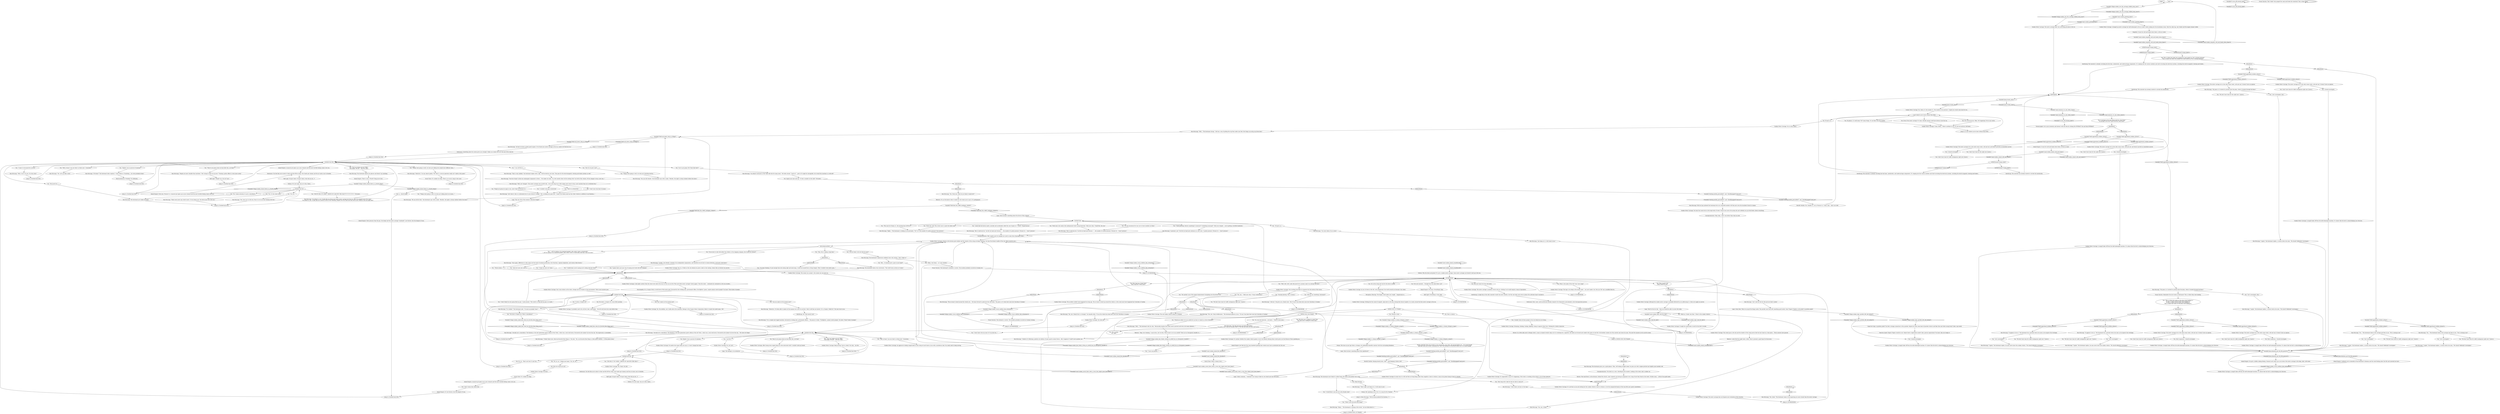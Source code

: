 # SOUTHCOAST / SUNKEN MOTOR CARRIAGE
# Tyre tracks lead to a sunken motor carriage.
# ==================================================
digraph G {
	  0 [label="START"];
	  1 [label="input"];
	  2 [label="Inland Empire: It must be cold and lonely down there, in the icy water."];
	  3 [label="Kim Kitsuragi: \"My guess is it started its journey from the plaza, where it backed through the fence.\""];
	  4 [label="You: I should investigate."];
	  5 [label="You: \"How long will it take for the low tide to come in?\""];
	  6 [label="You: \"Haha, very funny -- so I can't whistle.\""];
	  7 [label="You: \"I don't think I'm ever gonna find my gun.\" (Look around.) \"The world is so big and my gun is so small...\""];
	  8 [label="You: Squint your eyes and say: \"Is that a number on the side?\" (Proceed.)"];
	  9 [label="Jump to: [Untitled hub (03)]"];
	  10 [label="Jump to: [Untitled hub (03)]"];
	  11 [label="Sunken Motor Carriage: No matter how many times you say it, it won't change the truth."];
	  12 [label="Sunken Motor Carriage: You were not."];
	  13 [label="Variable[\"village.sunken_viscal_confirms_kim_estimation\"]"];
	  14 [label="Variable[\"village.sunken_viscal_confirms_kim_estimation\"]", shape=diamond];
	  15 [label="!(Variable[\"village.sunken_viscal_confirms_kim_estimation\"])", shape=diamond];
	  16 [label="Variable[\"coast.sunken_inland_oceanfishcold\"]"];
	  17 [label="Variable[\"coast.sunken_inland_oceanfishcold\"]", shape=diamond];
	  18 [label="!(Variable[\"coast.sunken_inland_oceanfishcold\"])", shape=diamond];
	  19 [label="SWING HUB 2ND PHASE"];
	  20 [label="You: \"What's your favourite blue thing?\""];
	  21 [label="Kim Kitsuragi: With his lips puckered the lieutenant lets out a beautiful melodic trill that puts even the Insulindic thrush to shame."];
	  22 [label="Sunken Motor Carriage: Yes, Harry, it's the number 41. The number of our precinct. I hoped you would come back for me..."];
	  23 [label="Visual Calculus: Remember the tyre tracks in Martinaise? This is where they were leading."];
	  24 [label="You: \"We don't have time for traffic hooliganism right now.\" [Leave.]"];
	  25 [label="IsKimHere()"];
	  26 [label="IsKimHere()", shape=diamond];
	  27 [label="!(IsKimHere())", shape=diamond];
	  28 [label="Jump to: [SUNKENHUB]"];
	  29 [label="You: \"I miss my parents...\""];
	  30 [label="Conceptualization: Well, napalm ants for example are used in some rites of passage rituals..."];
	  31 [label="Inland Empire: A massive pit opens up in your stomach and the most terrible feeling comes over you."];
	  32 [label="You: \"Things were going so well, we were just whistling merrily...\""];
	  33 [label="Kim Kitsuragi: \"Detective,\" he says almost gently. \"We *don't*. A rescue operation really isn't viable at this point.\""];
	  34 [label="Kim Kitsuragi: \"Well...\" The lieutenant shrugs. \"Life has a way of pulling the rug from under your feet. But things can only go up from here.\""];
	  35 [label="Inland Empire: A massive pit opens up in your stomach and the most terrible feeling comes over you."];
	  36 [label="Jump to: [Untitled hub (03)]"];
	  37 [label="Logic: Does he know something about that speedracer?"];
	  38 [label="IsKimHere()"];
	  39 [label="IsKimHere()", shape=diamond];
	  40 [label="!(IsKimHere())", shape=diamond];
	  41 [label="Sunken Motor Carriage: The clouds pass in the sky and the shadow of the swing moves like the hour hand on a time piece... Thirty minutes have passed."];
	  42 [label="Variable[\"tc.turn_off_tutorial_node\"]"];
	  43 [label="Variable[\"tc.turn_off_tutorial_node\"]", shape=diamond];
	  44 [label="!(Variable[\"tc.turn_off_tutorial_node\"])", shape=diamond];
	  45 [label="Visual Calculus: That *rebel* who jumped the canal and broke the waterlock! This is their doing."];
	  46 [label="You: This is where the rebel who jumped the canal ended up. Not so daring anymore!\n\"This is where the rebel who jumped the canal ended up. Not so daring anymore!\""];
	  47 [label="Interfacing: The seawater has already started to corrode the metalworks."];
	  48 [label="You: I don't have time for traffic hooliganism right now. [Leave.]"];
	  49 [label="Sunken Motor Carriage: A seagull takes off from the half-submerged machine. It's almost like the bird is acknowledging your decision."];
	  50 [label="Visual Calculus: The lieutenant's estimate is correct. The incident probably occurred on Sunday eve."];
	  51 [label="Kim Kitsuragi: \"Just keep at it, it will come to you.\""];
	  52 [label="Inland Empire: Forty-one, Precinct 41. A massive pit opens up in your stomach and the most terrible feeling comes over you."];
	  53 [label="You: \"But Jacob Irw...\""];
	  54 [label="You: \"They're not gonna take me back after this, are they?\""];
	  55 [label="You: \"Things were going so well, we were just talking about our mums...\""];
	  56 [label="You: I don't wanna hear about that."];
	  57 [label="Endurance: You feel like you're about to faint and fall off the swing. Your hands get clammy and the air tastes sour to breathe."];
	  58 [label="Jump to: [Untitled hub (02)]"];
	  59 [label="You: How do we get you out?"];
	  60 [label="Sunken Motor Carriage: The sooner you accept it, the sooner you can move on."];
	  61 [label="You: \"But... if someone puts a gun to your head?\""];
	  62 [label="You: \"I've been thinking: if I put enough time into eating right and exercising, I could turn myself into a living weapon. Then I wouldn't even need a gun...\""];
	  63 [label="Sunken Motor Carriage: Yes it is. It feels as the city behind you grows silent in the waiting. Seems like an eternity has passed..."];
	  64 [label="You: I should investigate."];
	  65 [label="You: \"Let's investigate.\""];
	  66 [label="You: What is the make of this MC? Can I see a logo?"];
	  67 [label="You: \"Yet another case of the engine displacement triumphing over the driver's IQ.\""];
	  68 [label="You: \"No, it's the street racer.\""];
	  69 [label="You: \"First my badge and now THIS.\"\n\"The badge, the gun -- and now THIS.\"
"];
	  70 [label="You: \"I don't have that kind of money.\""];
	  71 [label="Variable[\"village.sunken_inland_there_is_a_fourth_thing\"]"];
	  72 [label="Variable[\"village.sunken_inland_there_is_a_fourth_thing\"]", shape=diamond];
	  73 [label="!(Variable[\"village.sunken_inland_there_is_a_fourth_thing\"])", shape=diamond];
	  74 [label="Sunken Motor Carriage: Yes, Harry. You did."];
	  75 [label="Sunken Motor Carriage: The motor carriage sits in the salty ocean water, cold and sad. It doesn't have an opinion."];
	  76 [label="Sunken Motor Carriage: The motor carriage sits in the salty ocean water, cold and sad. It doesn't have an opinion."];
	  77 [label="Perception (Hearing): The hinges creak under your weight -- dangerously so."];
	  78 [label="Conceptualization: Two birds on a wire, whistling by the seaside. Looking at the water. And a sunken car."];
	  79 [label="You: \"Can you make out the marque now?\""];
	  80 [label="Logic: Does he know something about the driver of this vehicle?"];
	  81 [label="Half Light: Oh god, Harry! Oh god, Harry, what did you do...?!"];
	  82 [label="Inland Empire: There is also a *fourth* thing you've lost."];
	  83 [label="Kim Kitsuragi: \"You can still whistle,\" the lieutenant says with a smile. \"Besides, the night is always darkest before the dawn.\""];
	  84 [label="Jump to: [Untitled hub (03)]"];
	  85 [label="Untitled hub (02)"];
	  86 [label="You: \"OH GOD, IT *IS* MINE! I DROVE MY CAR INTO THE SEA!!!\""];
	  87 [label="You: They're not gonna take me back after this, are they?"];
	  88 [label="You: Run your hand over the cold metal."];
	  89 [label="Drama: Spit flies from your mouth to your moustache, your chest, the ground before you... No sound though.\nSpit flies from your mouth, spraying your chest and landing on the ground before you. No sound though."];
	  90 [label="Jump to: [SUNKENHUB]"];
	  91 [label="You: \"Man, this is taking a long time.\""];
	  92 [label="SWING HUB 1ST PHASE"];
	  93 [label="You: I wonder what all these people in the city behind me are doing..."];
	  94 [label="Sunken Motor Carriage: The motor carriage sits in the salty ocean water, cold and sad, and doesn't provide an immediate answer."];
	  95 [label="Variable[\"TASK.apprehend_reckless_driver\"]"];
	  96 [label="Variable[\"TASK.apprehend_reckless_driver\"]", shape=diamond];
	  97 [label="!(Variable[\"TASK.apprehend_reckless_driver\"])", shape=diamond];
	  98 [label="You: \"We don't have time for traffic hooliganism right now.\" [Leave.]"];
	  99 [label="IsKimHere()"];
	  100 [label="IsKimHere()", shape=diamond];
	  101 [label="!(IsKimHere())", shape=diamond];
	  102 [label="You: \"Did you say something, lieutenant?\""];
	  103 [label="Jump to: [SWING HUB 1ST PHASE]"];
	  104 [label="You: Keep blowing."];
	  105 [label="You: \"I would like to see you try in this bloody wind.\""];
	  106 [label="Kim Kitsuragi: \"I'm afraid so, yes. It looks like you drove your police motor carriage into the sea, after you jumped across the canal.\"\n\"I'm afraid so, yes. It looks like you started in front of the Whirling, jumped over the canal and then drove your vehicle in the sea right here.\"
"];
	  107 [label="You: \"So it's just gonna *be* there like that?!\""];
	  108 [label="Sunken Motor Carriage: C'mon, Harry... There's nowhere to run. It's just you and me, old friend."];
	  109 [label="Jump to: [Untitled hub (03)]"];
	  110 [label="Sunken Motor Carriage: It's impossible to say if it's happening, if the water is receding. All you feel is a lot of time going by."];
	  111 [label="Kim Kitsuragi: The lieutenant must think it's rather funny. He smiles and quickly turns away."];
	  112 [label="Sunken Motor Carriage: Your voice echoes on the water, strange and out of place in the environment. Thirty more minutes pass."];
	  113 [label="You: \"Is that a Coupris 40?\""];
	  114 [label="Kim Kitsuragi: The lieutenant looks at his wristwatch. \"The world turns as fast as it wants.\""];
	  115 [label="Interfacing: The seawater has already started to corrode the metalworks."];
	  116 [label="Sunken Motor Carriage: A seagull takes off from the half-submerged machine. It's almost like the bird is acknowledging your decision."];
	  117 [label="Sunken Motor Carriage: The sad sunken vehicle refuses to respond."];
	  118 [label="Kim Kitsuragi: \"I think I know now, what my favourite blue thing is.\" He nods. \"Yes, my favourite blue thing is a blue police uniform... or blue police livery.\""];
	  119 [label="Kim Kitsuragi: \"I'm sorry, Harry. I'm so sorry.\""];
	  120 [label="Kim Kitsuragi: \"Well, not *cheaper*. This motor carriage costs 40,000 reál... but in the long run it stills makes more sense to buy a new machine than try to refurbish this.\""];
	  121 [label="You: \"People are gonna be angry at me, aren't they? In Precinct 41.\""];
	  122 [label="You: I can fix it."];
	  123 [label="IsKimHere()"];
	  124 [label="IsKimHere()", shape=diamond];
	  125 [label="!(IsKimHere())", shape=diamond];
	  126 [label="Sunken Motor Carriage: It's sad that no one and nothing but the sunken vehicle is here to witness it, but the unexpected beauty of the tune lifts your spirits nonetheless."];
	  127 [label="IsKimHere()"];
	  128 [label="IsKimHere()", shape=diamond];
	  129 [label="!(IsKimHere())", shape=diamond];
	  130 [label="Kim Kitsuragi: \"I believe it's following a pattern set millions of years ago by cosmic forces... But I suppose it *could* move quicker, yes.\""];
	  131 [label="Inland Empire: Just like how the crazy daredevil piloting that vehicle must have accelerated into the sea!"];
	  132 [label="Kim Kitsuragi: \"Well...\" The lieutenant rubs his chin. \"Historically, leeches have been used to prevent and even cure many ailments...\""];
	  133 [label="Variable[\"TASK.apprehend_reckless_driver\"]"];
	  134 [label="Variable[\"TASK.apprehend_reckless_driver\"]", shape=diamond];
	  135 [label="!(Variable[\"TASK.apprehend_reckless_driver\"])", shape=diamond];
	  136 [label="You: I don't have time for traffic hooliganism right now. [Leave.]"];
	  137 [label="You: I don't have time for traffic hooliganism right now. [Leave.]"];
	  138 [label="You: \"Let's investigate.\""];
	  139 [label="Inland Empire: Of course. Everything's okay."];
	  140 [label="Jump to: [SUNKENHUB]"];
	  141 [label="Kim Kitsuragi: \"The ice hasn't closed around the vehicle yet...\" He leans forward to peek into the cold water. \"My guess is it's been here since last Saturday or Sunday.\""];
	  142 [label="Jump to: [SUNKENHUB]"];
	  143 [label="Variable[\"village.sunken_kim_thinks_sitting_on_anthill_has_no_therapeutic_benefits\"]"];
	  144 [label="Variable[\"village.sunken_kim_thinks_sitting_on_anthill_has_no_therapeutic_benefits\"]", shape=diamond];
	  145 [label="!(Variable[\"village.sunken_kim_thinks_sitting_on_anthill_has_no_therapeutic_benefits\"])", shape=diamond];
	  146 [label="Jump to: [SWING HUB 2ND PHASE]"];
	  147 [label="You: \"Looks like the factory made a mistake and accidentally called this one Coupris 41.\" (Scoff.) \"Stupid factory.\""];
	  148 [label="Untitled hub (02)"];
	  149 [label="Untitled hub (03)"];
	  150 [label="Kim Kitsuragi: \"I'm afraid it will have to *be* there like that for many years.\" He looks around. \"Look at it -- parts of it might be salvageable, but overall this machine is a write-off.\""];
	  151 [label="Kim Kitsuragi: \"Let's face it, this is a substantial loss to your district's budget.\" He's avoiding your gaze now. \"I mean, my station only has four other vehicles in addition to my Kineema...\""];
	  152 [label="You: Maybe I was in pursuit of someone."];
	  153 [label="Jump to: [Untitled hub (03)]"];
	  154 [label="You: \"No, I mean seriously, it's just a coincidence...\""];
	  155 [label="Sunken Motor Carriage: Although the sunken motor carriage is probably flattered by you addressing it, it does not supply an answer."];
	  156 [label="Sunken Motor Carriage: Clouds on the horizon grow darker and the shadow of the swing set keeps climbing. You hear the distant rumble of the city. Thirty minutes pass..."];
	  157 [label="Kim Kitsuragi: \"Luckily, I am already a member of an independent organization, and therefore do not have to choose between a rock and a hard place.\""];
	  158 [label="Kim Kitsuragi: \"Yes. Forty-one. What do you think it stands for?\""];
	  159 [label="Horrific Necktie: Yes. Number 41. As in: Precinct 41. C'mon, man -- that's our ride!"];
	  160 [label="Variable[\"TASK.apprehend_reckless_driver\"]"];
	  161 [label="Variable[\"TASK.apprehend_reckless_driver\"]", shape=diamond];
	  162 [label="!(Variable[\"TASK.apprehend_reckless_driver\"])", shape=diamond];
	  163 [label="Sunken Motor Carriage: The motor carriage sits in the salty ocean water, cold and sad. It doesn't have an opinion."];
	  164 [label="Variable[\"TASK.apprehend_reckless_driver\"]"];
	  165 [label="Variable[\"TASK.apprehend_reckless_driver\"]", shape=diamond];
	  166 [label="!(Variable[\"TASK.apprehend_reckless_driver\"])", shape=diamond];
	  167 [label="You: I don't have time for this right now. [Leave.]"];
	  168 [label="You: How long has it been here?\n\"How long has it been here?\""];
	  169 [label="IsKimHere()"];
	  170 [label="IsKimHere()", shape=diamond];
	  171 [label="!(IsKimHere())", shape=diamond];
	  172 [label="Logic: Great idea! Then we can get the things inside. The joyrider must have left something good inside. Guns? Papers? Maybe a cool jacket? A joyrider jacket?"];
	  173 [label="Esprit de Corps: A joyrider jacket? You feel a strange connection to this joyrider. Maybe he's from some kind of Joyriders district and likes blue and white racing livery? Like a cop would."];
	  174 [label="Sunken Motor Carriage: You hear the sound echo on the large body of water. Clouds race across the spring sky and suddenly you just feel better. About everything."];
	  175 [label="Rhetoric: 'Okay,' he's thinking. 'I can do this. Let's do this. Who'd want to sit on an anthill? There are no therapeutic benefits to...\""];
	  176 [label="Sunken Motor Carriage: A dim light scatters from the cloud cover above the city. In it you can see the *blue and white motor carriage* slowly appear  from the water -- centimetre by centimetre as the sea recedes..."];
	  177 [label="Jump to: [Untitled hub (04)]"];
	  178 [label="Kim Kitsuragi: \"Detective, I've been able to make out the marque ever since we arrived. I find it odd that you haven't. It's a Coupris, Model 40.\" His eyes turn to you."];
	  179 [label="Jump to: [Untitled hub (04)]"];
	  180 [label="You: \"I hate guessing. District something? A *precinct*? Something municipal?\" (Rub your temples -- you're getting a horrible headache.)"];
	  181 [label="Kim Kitsuragi: \"But it could also be,\" he tilts his head and stresses: \"... the number of a police precinct. Precinct 41 -- *your* precinct.\""];
	  182 [label="Jump to: [Untitled hub (02)]"];
	  183 [label="Jump to: [Untitled hub (03)]"];
	  184 [label="Sunken Motor Carriage: I'm so sorry, Harry."];
	  185 [label="Half Light: Oh god, Harry! Oh god, Harry, what did you do...?!"];
	  186 [label="Kim Kitsuragi: The lieutenant gives you a quick glance. Then, still looking straight ahead, he joins you with a higher-pitched and slightly more melodic trill."];
	  187 [label="Untitled hub (04)"];
	  188 [label="You: A carriage in the sea? Where did this come from?\n\"A carriage in the sea? Where did this come from?\""];
	  189 [label="IsKimHere()"];
	  190 [label="IsKimHere()", shape=diamond];
	  191 [label="!(IsKimHere())", shape=diamond];
	  192 [label="Kim Kitsuragi: \"It appears to be so.\" The lieutenant has a peculiar look in his eyes as he inspects the wreckage."];
	  193 [label="You: \"We don't have time for traffic hooliganism right now.\" [Leave.]"];
	  194 [label="Empathy: It must be cold and lonely down there, in the icy water."];
	  195 [label="Interfacing: The seawater is already corroding the fuel lines, metalworks, and undercarriage components. It's seeping into the various modules and short-circuiting the electrical systems, including the electro-magnetic steering and brakes..."];
	  196 [label="Sunken Motor Carriage: The motor carriage sits in the salty ocean water, cold and sad. It doesn't have an opinion."];
	  197 [label="You: I should investigate."];
	  198 [label="You: I don't have time for traffic hooliganism right now. [Leave.]"];
	  199 [label="You: Most suspicious. I should investigate."];
	  200 [label="You: \"We don't have time for traffic hooliganism right now.\" [Leave.]"];
	  201 [label="Endurance: Rust, moss, and sea life have already claimed it for themselves and initiated a slow decomposition process."];
	  202 [label="Kim Kitsuragi: \"Yes. Quite.\" The lieutenant seems to be inspecting you more closely than the motor carriage."];
	  203 [label="You: \"I don't know who my mum *or* my dad was...\""];
	  204 [label="You: \"This must be Tommy 41, the morning host of FM 41!\""];
	  205 [label="You: \"Oh god, no...\""];
	  206 [label="You: \"Things were going so well, we were just talking how people have different skins...\""];
	  207 [label="Inland Empire: It's lost forever. Into the deepest of seas."];
	  208 [label="Sunken Motor Carriage: After losing every single thing you were entrusted with? I wouldn't hold my breath."];
	  209 [label="Kim Kitsuragi: \"Hmm...\" The lieutenant is staring at the wreck. \"Let me think about it...\""];
	  210 [label="Variable[\"TASK.apprehend_reckless_driver\"]"];
	  211 [label="Variable[\"TASK.apprehend_reckless_driver\"]", shape=diamond];
	  212 [label="!(Variable[\"TASK.apprehend_reckless_driver\"])", shape=diamond];
	  213 [label="Inland Empire: Suddenly you're reminded of the lieutenant's Kineema and the weird feeling about the fish and seaweed you had..."];
	  214 [label="You: I don't have time for this right now. [Leave.]"];
	  215 [label="Kim Kitsuragi: \"I agree,\" the lieutenant replies, a curious look in his eyes. \"We should *definitely* investigate.\""];
	  216 [label="You: \"Mhmh-mhmh...\""];
	  217 [label="You: Can I make out the marque now?"];
	  218 [label="Variable[\"village.sunken_asked_kim_what_his_favorite_blue_thing_was\"]"];
	  219 [label="Variable[\"village.sunken_asked_kim_what_his_favorite_blue_thing_was\"]", shape=diamond];
	  220 [label="!(Variable[\"village.sunken_asked_kim_what_his_favorite_blue_thing_was\"])", shape=diamond];
	  221 [label="Untitled hub"];
	  222 [label="Kim Kitsuragi: \"At least we have a pretty good suspect. If we found your motor carriage in the sea, maybe we'll find her too.\""];
	  223 [label="Variable[\"plaza.tracks_seen\"]"];
	  224 [label="Variable[\"plaza.tracks_seen\"]", shape=diamond];
	  225 [label="!(Variable[\"plaza.tracks_seen\"])", shape=diamond];
	  226 [label="Sunken Motor Carriage: A banged up motor carriage lies half-submerged in the icy water, slowly sinking into the Insulindian ocean. Only the cabin top, rear wheels and the engine remain visible."];
	  227 [label="Kim Kitsuragi: \"Yes, yes. Crazy recklessness.\" The lieutenant glances at you. \"I'd say it has been here since last Saturday or Sunday.\""];
	  228 [label="Sunken Motor Carriage: The motor carriage is properly stuck in the ice. Getting it out would require a team of specialists."];
	  229 [label="You: \"And your eyes also used to...\""];
	  230 [label="Kim Kitsuragi: \"It is indeed.\" The lieutenant nods. \"Or more accurately *was*.\""];
	  231 [label="Visual Calculus: The estimate is correct. The incident probably occurred on Sunday evening."];
	  232 [label="Logic: The damage is too extensive."];
	  233 [label="IsTHCPresent(\"torque_dork\")"];
	  234 [label="IsTHCPresent(\"torque_dork\")", shape=diamond];
	  235 [label="!(IsTHCPresent(\"torque_dork\"))", shape=diamond];
	  236 [label="Sunken Motor Carriage: A seagull takes off from the half-submerged machine. It's almost like the bird is acknowledging your decision."];
	  237 [label="Sunken Motor Carriage: The logo is too deep in the murky water -- you can't make it out. But you *do* see a monkfish float by."];
	  238 [label="Sunken Motor Carriage: As you sit down in the old, rusty playground, the world around you becomes very silent."];
	  239 [label="Jump to: [Untitled hub (04)]"];
	  240 [label="Kim Kitsuragi: \"A precinct, yes!\" He tilts his head and continues in a soft voice. \"A police precinct. Precinct 41 -- *your* precinct.\""];
	  241 [label="Kim Kitsuragi: \"There were never any street racers. It was always you. You drove your car in the sea.\""];
	  242 [label="Kim Kitsuragi: The lieutenant just shakes his head."];
	  243 [label="Jump to: [Untitled hub (03)]"];
	  244 [label="Jump to: [Untitled hub (03)]"];
	  245 [label="You: Oh, no-no-no-no-no. Mkm. Not happening! Not on my watch."];
	  246 [label="You: \"First my badge and now THIS.\"\n\"The badge, the gun -- and now THIS.\""];
	  247 [label="Variable[\"TASK.find_the_traffic_hooligans_vehicle\"]"];
	  248 [label="Variable[\"TASK.find_the_traffic_hooligans_vehicle\"]", shape=diamond];
	  249 [label="!(Variable[\"TASK.find_the_traffic_hooligans_vehicle\"])", shape=diamond];
	  250 [label="Volition: Why the doom and gloom? It's just a sunken motor carriage. Some motor carriages are bound to end up in the sea."];
	  251 [label="Logic: Wait for the low tide -- then you should be able to access the cabin."];
	  252 [label="You: \"...all I'm saying is I'm surprised people's skin colour varies so drastically.\"\n\"...all I'm saying is I'm surprised people's skin colour varies so drastically. And that I miss my mum.\"
"];
	  253 [label="You: \"Do you think I will ever find my gun?\""];
	  254 [label="Savoir Faire: It's sunken too deep. There is no access ramp to the coast."];
	  255 [label="Logic: This was 20% of the station's vehicular budget?"];
	  256 [label="You: \"This is where the tracks on the plaza were leading to.\"\n\"So this is where all the tracks were leading to!\"
\nSo this is where all the tracks were leading to!\nThis is where the tracks on the plaza were leading to."];
	  257 [label="Kim Kitsuragi: \"No...\" The lieutenant looks at the carriage and then at you. \"Not so daring at all.\""];
	  258 [label="Kim Kitsuragi: \"I agree,\" the lieutenant replies, a curious look in his eyes. \"We should *definitely* investigate.\""];
	  259 [label="Jump to: [SUNKENHUB]"];
	  260 [label="Jump to: [Kim Kitsuragi: \"With his lips puckered the lieutena...\"]"];
	  261 [label="You: \"I hope my mom isn't dead...\""];
	  262 [label="Kim Kitsuragi: \"Actually not a coincidence. The Kineema is the next generation sports edition of the old 'Forty', which was a real work horse. Favoured by the *police* all over the city...\" He raises his finger."];
	  263 [label="Volition: No! Just nope. Say no to this, Harry."];
	  264 [label="Kim Kitsuragi: \"Yes, your car is in the sea. Face it so we can start dealing with this.\""];
	  265 [label="Kim Kitsuragi: \"Of whom?\" The lieutenant looks sceptical. \"I don't think so. If anything... you were probably drunk.\""];
	  266 [label="You: \"I couldn't even pay a hostel bill.\""];
	  267 [label="Kim Kitsuragi: \"People are more valuable than machines.\" He's trying to cheer you up now. \"Training a police officer is even more costly.\""];
	  268 [label="You: Oh god, no..."];
	  269 [label="Jump to: [I can't believe you're here without Kim HUB]"];
	  270 [label="Variable[\"village.sunken_saw_the_carriage_walked_away_once\"]"];
	  271 [label="Variable[\"village.sunken_saw_the_carriage_walked_away_once\"]", shape=diamond];
	  272 [label="!(Variable[\"village.sunken_saw_the_carriage_walked_away_once\"])", shape=diamond];
	  273 [label="Variable[\"whirling.necktie_personified\"]  and  CheckEquipped(\"neck_tie\")"];
	  274 [label="Variable[\"whirling.necktie_personified\"]  and  CheckEquipped(\"neck_tie\")", shape=diamond];
	  275 [label="!(Variable[\"whirling.necktie_personified\"]  and  CheckEquipped(\"neck_tie\"))", shape=diamond];
	  276 [label="Kim Kitsuragi: \"Once again, differences in skin colour are the result of melanin production, liver functions, regional adaptation, and various other factors.\""];
	  277 [label="IsKimHere()"];
	  278 [label="IsKimHere()", shape=diamond];
	  279 [label="!(IsKimHere())", shape=diamond];
	  280 [label="You: Oh sweet, a Coupris 40. A nice little machine."];
	  281 [label="Variable[\"canal.sunken_empathy_cold_and_lonely_down_there\"]"];
	  282 [label="Variable[\"canal.sunken_empathy_cold_and_lonely_down_there\"]", shape=diamond];
	  283 [label="!(Variable[\"canal.sunken_empathy_cold_and_lonely_down_there\"])", shape=diamond];
	  284 [label="Inland Empire: You get a sudden sinking feeling. Stomach acid comes up as you look at the motor carriage in the deep, dark, cold water."];
	  285 [label="Kim Kitsuragi: \"My guess is it started its journey from the plaza, where it backed through the fence.\""];
	  286 [label="You: \"We don't have time for this right now.\" [Leave.]"];
	  287 [label="You: \"Let's investigate, Kim.\""];
	  288 [label="You: \"Let's investigate, Kim.\""];
	  289 [label="Jump to: [SUNKENHUB]"];
	  290 [label="You: \"Enough gloating. This is serious.\""];
	  291 [label="Kim Kitsuragi: \"I did not.\" He gives you a blank stare. \"But I'd say it has been here since last Saturday or Sunday.\""];
	  292 [label="Kim Kitsuragi: \"Yes, yes. Clearly this is a triumph,\" he remarks dryly. \"I'd say the vehicle has been here since last Saturday or Sunday.\""];
	  293 [label="Variable[\"village.sunken_logic_joyrider_left_shit_behind\"]"];
	  294 [label="Variable[\"village.sunken_logic_joyrider_left_shit_behind\"]", shape=diamond];
	  295 [label="!(Variable[\"village.sunken_logic_joyrider_left_shit_behind\"])", shape=diamond];
	  296 [label="Sunken Motor Carriage: It might be a good idea to wait for the tide to recede."];
	  297 [label="You: \"I can still fix it.\""];
	  298 [label="You: \"I want it to be Jacob Irw, not me.\""];
	  299 [label="Jump to: [Untitled hub (03)]"];
	  300 [label="Half Light: *People* yes, but not *you*."];
	  301 [label="Jump to: [Untitled hub (03)]"];
	  302 [label="Kim Kitsuragi: The lieutenant adjusts his glasses and doesn't say anything."];
	  303 [label="Inland Empire: More precious than the gun, the badge and the motor carriage *combined*. Lost forever. Into the deepest of seas."];
	  304 [label="You: Oh please, 41 could mean *SO* many things. It's not like I own the number."];
	  305 [label="Untitled hub (03)"];
	  306 [label="Sunken Motor Carriage: We don't."];
	  307 [label="Logic: Unless someone... *someone* was trying to fake his own death and start life anew..."];
	  308 [label="Sunken Motor Carriage: The motor carriage looks very sad sitting all alone in the ice."];
	  309 [label="You: Sit on the swing and wait for the tide to recede."];
	  310 [label="Kim Kitsuragi: \"Yes, yes, it does.\""];
	  311 [label="Sunken Motor Carriage: In some way it is still sad that no living thing (other than seagulls) is here to witness a man in his prime trying to learn to whistle."];
	  312 [label="You: \"Oh, so both... \"\n\"Oh, right... \""];
	  313 [label="Variable[\"coast.sunken_savoir_faire_what_a_wuss_the_culprit_must_have_been\"]"];
	  314 [label="Variable[\"coast.sunken_savoir_faire_what_a_wuss_the_culprit_must_have_been\"]", shape=diamond];
	  315 [label="!(Variable[\"coast.sunken_savoir_faire_what_a_wuss_the_culprit_must_have_been\"])", shape=diamond];
	  316 [label="Electrochemistry: Probably? Try definitely."];
	  317 [label="IsKimHere()"];
	  318 [label="IsKimHere()", shape=diamond];
	  319 [label="!(IsKimHere())", shape=diamond];
	  320 [label="Sunken Motor Carriage: Dreaming, drinking, fucking, fighting, trying to improve their lives. Wishing for a better tomorrow."];
	  321 [label="IsKimHere()"];
	  322 [label="IsKimHere()", shape=diamond];
	  323 [label="!(IsKimHere())", shape=diamond];
	  324 [label="You: \"Yes, yes...\" (Rub your chin.) \"Crazy recklessness.\""];
	  325 [label="Kim Kitsuragi: \"I don't know. An hour or two tops.\""];
	  326 [label="You: \"I guess that's just your way of saying you'd side with the company.\""];
	  327 [label="Sunken Motor Carriage: Yes, the emblem, now visible above the waterline, belongs to the Coupris Motor Corporation. Below it stands the model name, *40*."];
	  328 [label="Rhetoric: It's as if he knows what it stands for, but wants you to say it. It's pedagogical."];
	  329 [label="Kim Kitsuragi: \"That is very unlikely,\" the lieutenant replies with a sigh. \"All the electrics are toast. That goes for the electromagnetic steering and brake systems as well.\""];
	  330 [label="You: A... fourth thing?"];
	  331 [label="I can't believe you're here without Kim HUB"];
	  332 [label="You: Even if the motor carriage *is* mine, literally anyone could have driven it into the sea."];
	  333 [label="Volition: No! Just nope. Say no to this, Harry."];
	  334 [label="You: No, no... That's not true! It can't be..."];
	  335 [label="Jump to: [Untitled hub (03)]"];
	  336 [label="Variable[\"canal.samaran_vis_calc_white_check\"]"];
	  337 [label="Variable[\"canal.samaran_vis_calc_white_check\"]", shape=diamond];
	  338 [label="!(Variable[\"canal.samaran_vis_calc_white_check\"])", shape=diamond];
	  339 [label="You: Whistle a tune."];
	  340 [label="You: Variable[\"village.sunken_rc_drama_whisper_a_tune\"]"];
	  341 [label="Variable[\"village.sunken_rc_drama_whisper_a_tune\"]", shape=diamond];
	  342 [label="!(Variable[\"village.sunken_rc_drama_whisper_a_tune\"])", shape=diamond];
	  343 [label="Sunken Motor Carriage: It's unclear whether the sunken vehicle agrees or not, but merely uttering these words gives you the illusion of time speeding up."];
	  344 [label="Variable[\"coast.sunken_inland_fire_daredevil\"]"];
	  345 [label="Variable[\"coast.sunken_inland_fire_daredevil\"]", shape=diamond];
	  346 [label="!(Variable[\"coast.sunken_inland_fire_daredevil\"])", shape=diamond];
	  347 [label="You: \"If you have to side with either the strikers or the shipping company, who would you choose?\""];
	  348 [label="You: \"Let's investigate.\""];
	  349 [label="Kim Kitsuragi: \"No...\" The lieutenant looks at the carriage and then at you. \"Not so daring at all.\""];
	  350 [label="You: I should investigate."];
	  351 [label="Sunken Motor Carriage: A seagull takes off from the half-submerged machine. It's almost like the bird is acknowledging your decision."];
	  352 [label="Sunken Motor Carriage: The accident couldn't have happened too long ago. The ice hasn't closed up around the vehicle, so the crash must have happened last Saturday or Sunday."];
	  353 [label="Sunken Motor Carriage: Nothing but the sound of seagulls, high above in the sky, echoing like distant laughter. Ice cracks around the blue motor carriage in the sea."];
	  354 [label="Drama: He's gloating at you. Oh, it's so easy for Mr. Teacher!"];
	  355 [label="Conceptualization: Okay, okay... that's way better than what you did."];
	  356 [label="Kim Kitsuragi: \"But it could also be,\" he tilts his head and stresses: \"... the number of a police precinct. Precinct 41 -- *your* precinct.\""];
	  357 [label="You: \"No, no...\""];
	  358 [label="You: \"How do we get it out?\""];
	  359 [label="Kim Kitsuragi: \"You'd be *lucky* to find one undamaged component in there...\" He shakes his head. \"In a few months there will be nothing *but* rust left of this vehicle. It'll be cheaper to buy a new one...\""];
	  360 [label="Kim Kitsuragi: \"We can still do that,\" the lieutenant says with a smile. \"Besides, the night is always darkest before the dawn.\""];
	  361 [label="Variable[\"TASK.ask_about_ruby_in_village\"]"];
	  362 [label="Variable[\"TASK.ask_about_ruby_in_village\"]", shape=diamond];
	  363 [label="!(Variable[\"TASK.ask_about_ruby_in_village\"])", shape=diamond];
	  364 [label="Endurance: Something about his notion gives you strength. Makes you realize this isn't the end of the road yet."];
	  365 [label="You: \"Well, at least I can see what's in there now.\" (Conclude.)"];
	  366 [label="Variable[\"coast.sunken_greeting_done\"]"];
	  367 [label="Variable[\"coast.sunken_greeting_done\"]", shape=diamond];
	  368 [label="!(Variable[\"coast.sunken_greeting_done\"])", shape=diamond];
	  369 [label="Interfacing: A single day in the salty seawater would ruin most vehicles, but this one looks worn even in places the saltwater hasn't touched it."];
	  370 [label="You: What should I do?\n\"What should we do?\""];
	  371 [label="You: \"Hold on, it looks very blue.\" (Point to the sunken vehicle.)"];
	  372 [label="Variable[\"village.sunken_rc_drama_whisper_a_tune\"]"];
	  373 [label="Variable[\"village.sunken_rc_drama_whisper_a_tune\"]", shape=diamond];
	  374 [label="!(Variable[\"village.sunken_rc_drama_whisper_a_tune\"])", shape=diamond];
	  375 [label="Drama: The tune on your lips forms a strange, yet undeniably beautiful contrast with the surrounding bleakness."];
	  376 [label="You: \"So, was your dad also... you know...\" (Point to your eyes.)"];
	  377 [label="Rhetoric: Looks like this might take a while. Time to present a good topic for discussion."];
	  378 [label="Kim Kitsuragi: \"I agree,\" the lieutenant replies, his eyes never leave the sunken vehicle. \"We should definitely investigate.\""];
	  379 [label="Tutorial Agent: Go to your inventory and interact with the item by clicking the INTERACT tab and then INTERACT."];
	  380 [label="IsTHCPresent(\"torque_dork\")"];
	  381 [label="IsTHCPresent(\"torque_dork\")", shape=diamond];
	  382 [label="!(IsTHCPresent(\"torque_dork\"))", shape=diamond];
	  383 [label="Variable[\"plaza.kineema_got_the_fish_passive\"]"];
	  384 [label="Variable[\"plaza.kineema_got_the_fish_passive\"]", shape=diamond];
	  385 [label="!(Variable[\"plaza.kineema_got_the_fish_passive\"])", shape=diamond];
	  386 [label="Kim Kitsuragi: \"I agree,\" the lieutenant replies, a curious look in his eyes. \"We should *definitely* investigate.\""];
	  387 [label="Kim Kitsuragi: \"I agree,\" the lieutenant replies, a curious look in his eyes. \"We should *definitely* investigate.\""];
	  388 [label="Sunken Motor Carriage: A seagull takes off from the half-submerged machine. It's almost like the bird is acknowledging your decision."];
	  389 [label="Kim Kitsuragi: \"I agree,\" the lieutenant replies, his eyes never leave the sunken vehicle. \"We should definitely investigate.\""];
	  390 [label="You: Fish and seaweed... I thought this was about Kim's car?"];
	  391 [label="Sunken Motor Carriage: The motor carriage does not dispute your evaluation of the situation."];
	  392 [label="Reaction Speed: Papers? Papers would be cool. Maybe there's registration inside? Like a person registration? You know, like your badge is!"];
	  393 [label="Kim Kitsuragi: \"That's right. Just keep at it, it will come to you.\""];
	  394 [label="Kim Kitsuragi: \"It is a simple and rugged machine, favoured by working men, government offices...\" He pauses to think. \"Firefighters, animal control people. You know, *those* kinds of people.\""];
	  395 [label="Jump to: [Untitled hub (04)]"];
	  396 [label="You: \"Forty-one, huh? This street racer is quite the ladies man.\""];
	  397 [label="Kim Kitsuragi: \"Right...\" The lieutenant is looking at you peculiarly. \"*Or* 41 is the number of a police precinct? Your precinct.\""];
	  398 [label="Endurance: You feel like you're about to faint and fall off the swing. Your hands get clammy and the air tastes sour to breathe."];
	  399 [label="You: \"No, no, no.\" (Shake your head.) \"No. No. No...\""];
	  400 [label="SUNKENHUB"];
	  401 [label="Sunken Motor Carriage: Your mocking tone finds no response but the motion of the waves."];
	  402 [label="Kim Kitsuragi: \"Let's wait for the low tide and see what's inside.\""];
	  403 [label="Kim Kitsuragi: \"My dad and mum are both half-Seolite.\"\n\"I'm pretty sure I told you already, didn't I? My dad and mum are both half-Seolite.\""];
	  404 [label="Kim Kitsuragi: \"It appears to be so.\" The lieutenant has a peculiar look in his eyes as he inspects the wreckage."];
	  405 [label="greetinghub"];
	  406 [label="Variable[\"canal.sunken_inland_cold_and_lonely\"]"];
	  407 [label="Variable[\"canal.sunken_inland_cold_and_lonely\"]", shape=diamond];
	  408 [label="!(Variable[\"canal.sunken_inland_cold_and_lonely\"])", shape=diamond];
	  409 [label="You: \"We don't have time for traffic hooliganism right now.\" [Leave.]"];
	  410 [label="You: \"Forty-one is his rank in the underground street racing hierarchy.\" (Rub your chin.) \"Small fish, this one.\""];
	  411 [label="Kim Kitsuragi: \"Yes. Let's go take a look.\""];
	  412 [label="Sunken Motor Carriage: Keep moving. You're a shark. You stop -- you die."];
	  413 [label="Jump to: [SUNKENHUB]"];
	  414 [label="You: Wait in silence."];
	  415 [label="Horrific Necktie: Raining heavily here, chief -- mind keeping it down a bit?"];
	  416 [label="lastsunkenwaithub"];
	  417 [label="You: \"Would you rather sit on an anthill for an hour or stand in a river of leeches?\""];
	  418 [label="Variable[\"whirling.necktie_personified\"]  and  CheckEquipped(\"neck_tie\")"];
	  419 [label="Variable[\"whirling.necktie_personified\"]  and  CheckEquipped(\"neck_tie\")", shape=diamond];
	  420 [label="!(Variable[\"whirling.necktie_personified\"]  and  CheckEquipped(\"neck_tie\"))", shape=diamond];
	  421 [label="IsKimHere()"];
	  422 [label="IsKimHere()", shape=diamond];
	  423 [label="!(IsKimHere())", shape=diamond];
	  424 [label="Interfacing: Yes. Why haven't you?"];
	  425 [label="Savoir Faire: It's sunken too deep."];
	  426 [label="Variable[\"TASK.apprehend_reckless_driver\"]"];
	  427 [label="Variable[\"TASK.apprehend_reckless_driver\"]", shape=diamond];
	  428 [label="!(Variable[\"TASK.apprehend_reckless_driver\"])", shape=diamond];
	  429 [label="Sunken Motor Carriage: The motor carriage sits in the salty ocean water, cold and sad, and doesn't provide an immediate answer."];
	  430 [label="You: Most suspicious. I should investigate."];
	  431 [label="Sunken Motor Carriage: A seagull takes off from the half-submerged machine. It's almost like the bird is acknowledging your decision."];
	  432 [label="Jump to: [SUNKENHUB]"];
	  433 [label="Shivers: The wind blows. In the distance, behind the church, some vagrants are having an argument over a bag of tare they found in the reeds. Further away -- a flock of sea gulls lands."];
	  434 [label="Encyclopedia: It's a Coupris Forty. A work horse of the motor park. Favoured by the working men, government offices, fire fighters I guess, maybe animal control people? You know. Those kinds of people."];
	  435 [label="You: \"You have a Coupris too. What a coincidence!\""];
	  436 [label="Shivers: In a little alley next to Boogie street, a man in stained overalls steps out of a workshop for a cigarette. His hands are bruised and soaked with motor oil and dirt. He breathes smoke out of his nostrils and closes his eyes. The next five minutes are his and his alone."];
	  437 [label="You: \"It's not uncommon for race cars to have numbers on them.\""];
	  438 [label="You: \"Maybe I was in pursuit of someone.\""];
	  439 [label="You: \"Well, at least I can see what's in there now.\" (Conclude.)"];
	  440 [label="You: \"THIS IS A DISASTER.\""];
	  441 [label="Jump to: [Untitled hub (03)]"];
	  442 [label="Kim Kitsuragi: \"Well, it isn't. It's you. I'm very sorry.\""];
	  443 [label="Jump to: [Untitled hub (03)]"];
	  444 [label="Jump to: [Untitled hub (02)]"];
	  445 [label="Sunken Motor Carriage: No, you can't."];
	  446 [label="Jump to: [Untitled hub (03)]"];
	  447 [label="Sunken Motor Carriage: An aggressive looking seagull lands on the swing set and stares at you with a murderous look. You really need to keep moving."];
	  448 [label="Variable[\"village.sunken_viscal_confirms_kim_estimation\"]"];
	  449 [label="Variable[\"village.sunken_viscal_confirms_kim_estimation\"]", shape=diamond];
	  450 [label="!(Variable[\"village.sunken_viscal_confirms_kim_estimation\"])", shape=diamond];
	  451 [label="You: The tide sure is taking its sweet time.\n\"The tide sure is taking its sweet time.\""];
	  452 [label="Kim Kitsuragi: The lieutenant's expression suddenly turns very serious. \"God, I hope so.\""];
	  453 [label="Sunken Motor Carriage: It probably used to be. All wet, bent, and broken -- the old work horse has seen better days."];
	  454 [label="Interfacing: The seawater is already corroding the fuel lines, metalworks, and undercarriage components. It's seeping into the various modules and short-circuiting the electrical systems, including the electro-magnetic steering and brakes..."];
	  455 [label="You: \"Let's investigate.\""];
	  456 [label="Half Light: Everything is *not* okay."];
	  457 [label="Jump to: [SUNKENHUB]"];
	  458 [label="Variable[\"coast.sunken_logic_wait_for_tide\"]"];
	  459 [label="Variable[\"coast.sunken_logic_wait_for_tide\"]", shape=diamond];
	  460 [label="!(Variable[\"coast.sunken_logic_wait_for_tide\"])", shape=diamond];
	  461 [label="You: \"I understand, you're saying you're siding with the Union.\""];
	  462 [label="IsKimHere()"];
	  463 [label="IsKimHere()", shape=diamond];
	  464 [label="!(IsKimHere())", shape=diamond];
	  465 [label="Jump to: [Untitled hub (04)]"];
	  466 [label="Kim Kitsuragi: \"Actually not a coincidence. The Kineema is the next generation sports edition of the 'Forty', which was a real work horse. Favoured by the *police* all over the city.\" His expression is unreadable."];
	  467 [label="You: \"OH MY GOD, IT'S MINE, I DROVE MY CAR INTO THE SEA????!?!?!?!?!!!??!!!!\" (Proceed.)"];
	  468 [label="You: \"Well, well, well. Looks like Jacob Irw's journey came to an abrupt end here.\""];
	  469 [label="IsKimHere()"];
	  470 [label="IsKimHere()", shape=diamond];
	  471 [label="!(IsKimHere())", shape=diamond];
	  472 [label="IsKimHere()"];
	  473 [label="IsKimHere()", shape=diamond];
	  474 [label="!(IsKimHere())", shape=diamond];
	  475 [label="Savoir Faire: What a clumsy wuss..."];
	  0 -> 0
	  1 -> 270
	  2 -> 406
	  3 -> 286
	  3 -> 287
	  4 -> 236
	  5 -> 325
	  6 -> 50
	  7 -> 462
	  8 -> 277
	  9 -> 149
	  10 -> 149
	  11 -> 444
	  12 -> 153
	  13 -> 13
	  13 -> 14
	  14 -> 457
	  15 -> 49
	  16 -> 16
	  16 -> 17
	  17 -> 250
	  18 -> 400
	  19 -> 376
	  19 -> 417
	  19 -> 451
	  19 -> 93
	  20 -> 209
	  21 -> 174
	  22 -> 331
	  23 -> 256
	  25 -> 25
	  25 -> 26
	  26 -> 202
	  27 -> 391
	  28 -> 400
	  29 -> 156
	  30 -> 156
	  31 -> 398
	  32 -> 83
	  33 -> 254
	  34 -> 361
	  35 -> 56
	  36 -> 305
	  37 -> 221
	  38 -> 38
	  38 -> 39
	  39 -> 186
	  40 -> 126
	  41 -> 377
	  42 -> 42
	  42 -> 43
	  44 -> 379
	  45 -> 45
	  46 -> 321
	  47 -> 405
	  49 -> 383
	  50 -> 457
	  51 -> 354
	  52 -> 398
	  53 -> 242
	  54 -> 267
	  55 -> 360
	  56 -> 207
	  57 -> 185
	  58 -> 85
	  59 -> 306
	  60 -> 305
	  61 -> 462
	  62 -> 462
	  63 -> 462
	  64 -> 48
	  65 -> 215
	  66 -> 237
	  67 -> 169
	  68 -> 241
	  69 -> 302
	  70 -> 151
	  71 -> 72
	  71 -> 73
	  72 -> 330
	  72 -> 55
	  73 -> 443
	  74 -> 57
	  75 -> 137
	  75 -> 199
	  76 -> 198
	  76 -> 350
	  77 -> 353
	  78 -> 433
	  79 -> 178
	  80 -> 221
	  81 -> 263
	  82 -> 71
	  83 -> 361
	  84 -> 149
	  85 -> 86
	  85 -> 334
	  85 -> 399
	  86 -> 74
	  87 -> 208
	  88 -> 228
	  89 -> 273
	  90 -> 400
	  91 -> 421
	  92 -> 19
	  92 -> 339
	  92 -> 371
	  92 -> 414
	  93 -> 320
	  94 -> 197
	  94 -> 167
	  95 -> 96
	  95 -> 97
	  96 -> 76
	  97 -> 196
	  99 -> 100
	  99 -> 101
	  100 -> 141
	  101 -> 352
	  102 -> 291
	  103 -> 92
	  104 -> 393
	  105 -> 20
	  106 -> 149
	  107 -> 150
	  108 -> 269
	  109 -> 305
	  110 -> 40
	  111 -> 104
	  111 -> 105
	  111 -> 5
	  112 -> 187
	  113 -> 230
	  114 -> 462
	  115 -> 405
	  116 -> 383
	  117 -> 457
	  118 -> 179
	  119 -> 51
	  120 -> 440
	  120 -> 121
	  120 -> 266
	  120 -> 70
	  121 -> 151
	  122 -> 445
	  123 -> 124
	  123 -> 125
	  124 -> 402
	  125 -> 155
	  126 -> 40
	  127 -> 128
	  127 -> 129
	  128 -> 111
	  129 -> 311
	  130 -> 156
	  131 -> 344
	  132 -> 175
	  133 -> 134
	  133 -> 135
	  134 -> 192
	  135 -> 404
	  138 -> 378
	  139 -> 456
	  140 -> 400
	  141 -> 448
	  142 -> 400
	  143 -> 144
	  143 -> 145
	  144 -> 29
	  145 -> 156
	  146 -> 18
	  147 -> 181
	  148 -> 68
	  148 -> 357
	  148 -> 467
	  148 -> 52
	  148 -> 154
	  149 -> 439
	  149 -> 69
	  149 -> 358
	  149 -> 297
	  149 -> 298
	  149 -> 107
	  149 -> 206
	  149 -> 53
	  149 -> 438
	  149 -> 54
	  149 -> 31
	  150 -> 8
	  151 -> 255
	  152 -> 11
	  153 -> 305
	  154 -> 242
	  155 -> 251
	  156 -> 416
	  157 -> 60
	  157 -> 461
	  157 -> 326
	  158 -> 328
	  159 -> 331
	  160 -> 161
	  160 -> 162
	  161 -> 94
	  162 -> 429
	  163 -> 136
	  163 -> 430
	  164 -> 165
	  164 -> 166
	  165 -> 257
	  166 -> 349
	  168 -> 99
	  169 -> 170
	  169 -> 171
	  170 -> 292
	  171 -> 117
	  172 -> 293
	  173 -> 392
	  174 -> 355
	  175 -> 143
	  176 -> 434
	  177 -> 187
	  178 -> 424
	  179 -> 187
	  180 -> 240
	  181 -> 30
	  182 -> 148
	  183 -> 149
	  184 -> 34
	  185 -> 333
	  186 -> 78
	  187 -> 7
	  187 -> 79
	  187 -> 113
	  187 -> 280
	  187 -> 217
	  188 -> 317
	  189 -> 190
	  189 -> 191
	  190 -> 133
	  191 -> 210
	  192 -> 200
	  192 -> 138
	  194 -> 281
	  195 -> 405
	  196 -> 3
	  196 -> 47
	  197 -> 116
	  199 -> 431
	  201 -> 90
	  202 -> 142
	  203 -> 156
	  204 -> 397
	  205 -> 119
	  206 -> 33
	  207 -> 183
	  208 -> 446
	  209 -> 103
	  210 -> 211
	  210 -> 212
	  211 -> 75
	  212 -> 163
	  213 -> 15
	  215 -> 383
	  216 -> 462
	  217 -> 327
	  218 -> 219
	  218 -> 220
	  219 -> 262
	  220 -> 466
	  221 -> 204
	  221 -> 396
	  221 -> 205
	  221 -> 147
	  221 -> 180
	  221 -> 437
	  221 -> 410
	  222 -> 364
	  223 -> 224
	  223 -> 225
	  224 -> 22
	  225 -> 336
	  226 -> 194
	  227 -> 12
	  228 -> 369
	  229 -> 462
	  230 -> 435
	  231 -> 289
	  232 -> 109
	  233 -> 234
	  233 -> 235
	  234 -> 454
	  235 -> 115
	  236 -> 383
	  237 -> 140
	  238 -> 77
	  239 -> 187
	  240 -> 30
	  241 -> 182
	  242 -> 182
	  243 -> 149
	  244 -> 149
	  245 -> 108
	  246 -> 412
	  247 -> 248
	  247 -> 249
	  248 -> 36
	  249 -> 80
	  250 -> 400
	  251 -> 458
	  252 -> 276
	  253 -> 452
	  254 -> 243
	  255 -> 441
	  256 -> 189
	  257 -> 65
	  257 -> 409
	  258 -> 383
	  259 -> 400
	  260 -> 20
	  261 -> 462
	  262 -> 118
	  263 -> 148
	  264 -> 182
	  265 -> 316
	  266 -> 151
	  267 -> 300
	  268 -> 184
	  269 -> 331
	  270 -> 272
	  270 -> 271
	  271 -> 308
	  272 -> 366
	  273 -> 274
	  273 -> 275
	  274 -> 415
	  275 -> 127
	  276 -> 216
	  276 -> 261
	  276 -> 229
	  277 -> 278
	  277 -> 279
	  278 -> 158
	  279 -> 418
	  280 -> 453
	  281 -> 282
	  281 -> 283
	  282 -> 380
	  283 -> 1
	  284 -> 15
	  285 -> 288
	  285 -> 23
	  287 -> 258
	  288 -> 386
	  289 -> 400
	  290 -> 24
	  291 -> 432
	  292 -> 12
	  293 -> 294
	  293 -> 295
	  294 -> 173
	  295 -> 4
	  296 -> 413
	  297 -> 329
	  298 -> 442
	  299 -> 149
	  300 -> 301
	  301 -> 149
	  302 -> 82
	  303 -> 183
	  304 -> 108
	  305 -> 122
	  305 -> 365
	  305 -> 246
	  305 -> 87
	  305 -> 152
	  305 -> 58
	  306 -> 425
	  307 -> 156
	  308 -> 405
	  309 -> 238
	  310 -> 103
	  311 -> 40
	  312 -> 156
	  313 -> 314
	  313 -> 315
	  314 -> 307
	  315 -> 156
	  316 -> 299
	  317 -> 318
	  317 -> 319
	  318 -> 426
	  319 -> 160
	  320 -> 436
	  321 -> 322
	  321 -> 323
	  322 -> 164
	  323 -> 95
	  324 -> 469
	  325 -> 27
	  326 -> 462
	  327 -> 177
	  328 -> 247
	  329 -> 359
	  330 -> 303
	  331 -> 304
	  331 -> 268
	  331 -> 332
	  331 -> 245
	  332 -> 108
	  333 -> 85
	  334 -> 10
	  335 -> 305
	  336 -> 337
	  336 -> 338
	  337 -> 44
	  338 -> 188
	  339 -> 340
	  340 -> 341
	  340 -> 342
	  341 -> 372
	  342 -> 372
	  343 -> 131
	  344 -> 345
	  344 -> 346
	  345 -> 475
	  346 -> 156
	  347 -> 157
	  348 -> 389
	  349 -> 98
	  349 -> 455
	  350 -> 351
	  351 -> 383
	  352 -> 448
	  353 -> 92
	  354 -> 260
	  355 -> 40
	  356 -> 30
	  357 -> 264
	  358 -> 32
	  359 -> 120
	  360 -> 361
	  361 -> 362
	  361 -> 363
	  362 -> 222
	  363 -> 84
	  364 -> 9
	  365 -> 447
	  366 -> 368
	  366 -> 367
	  367 -> 308
	  368 -> 226
	  369 -> 201
	  370 -> 123
	  371 -> 310
	  372 -> 373
	  372 -> 374
	  373 -> 375
	  374 -> 89
	  375 -> 37
	  376 -> 403
	  377 -> 18
	  378 -> 383
	  380 -> 381
	  380 -> 382
	  381 -> 195
	  382 -> 46
	  383 -> 384
	  383 -> 385
	  384 -> 213
	  385 -> 284
	  386 -> 383
	  387 -> 383
	  388 -> 383
	  389 -> 383
	  390 -> 139
	  391 -> 142
	  392 -> 4
	  393 -> 354
	  394 -> 395
	  395 -> 187
	  396 -> 397
	  397 -> 30
	  398 -> 81
	  399 -> 59
	  400 -> 66
	  400 -> 390
	  400 -> 168
	  400 -> 370
	  400 -> 468
	  400 -> 309
	  400 -> 88
	  401 -> 290
	  401 -> 67
	  401 -> 324
	  401 -> 102
	  402 -> 172
	  403 -> 312
	  403 -> 203
	  403 -> 28
	  404 -> 193
	  404 -> 348
	  405 -> 223
	  406 -> 408
	  406 -> 407
	  407 -> 233
	  408 -> 405
	  410 -> 356
	  412 -> 335
	  413 -> 400
	  414 -> 110
	  415 -> 127
	  416 -> 91
	  416 -> 347
	  416 -> 252
	  416 -> 253
	  417 -> 132
	  418 -> 419
	  418 -> 420
	  419 -> 159
	  420 -> 21
	  421 -> 422
	  421 -> 423
	  422 -> 114
	  423 -> 62
	  424 -> 394
	  425 -> 35
	  426 -> 427
	  426 -> 428
	  427 -> 285
	  428 -> 2
	  429 -> 64
	  429 -> 214
	  430 -> 388
	  431 -> 383
	  432 -> 400
	  433 -> 40
	  434 -> 187
	  435 -> 218
	  436 -> 146
	  437 -> 356
	  438 -> 265
	  439 -> 411
	  440 -> 151
	  441 -> 149
	  442 -> 244
	  443 -> 149
	  444 -> 85
	  445 -> 232
	  446 -> 305
	  448 -> 449
	  448 -> 450
	  449 -> 289
	  450 -> 231
	  451 -> 472
	  452 -> 61
	  452 -> 6
	  453 -> 239
	  454 -> 405
	  455 -> 387
	  456 -> 259
	  457 -> 400
	  458 -> 459
	  458 -> 460
	  459 -> 413
	  460 -> 296
	  461 -> 462
	  462 -> 464
	  462 -> 463
	  463 -> 112
	  464 -> 176
	  465 -> 187
	  466 -> 465
	  467 -> 106
	  468 -> 401
	  469 -> 470
	  469 -> 471
	  470 -> 227
	  471 -> 117
	  472 -> 473
	  472 -> 474
	  473 -> 130
	  474 -> 343
	  475 -> 313
}

